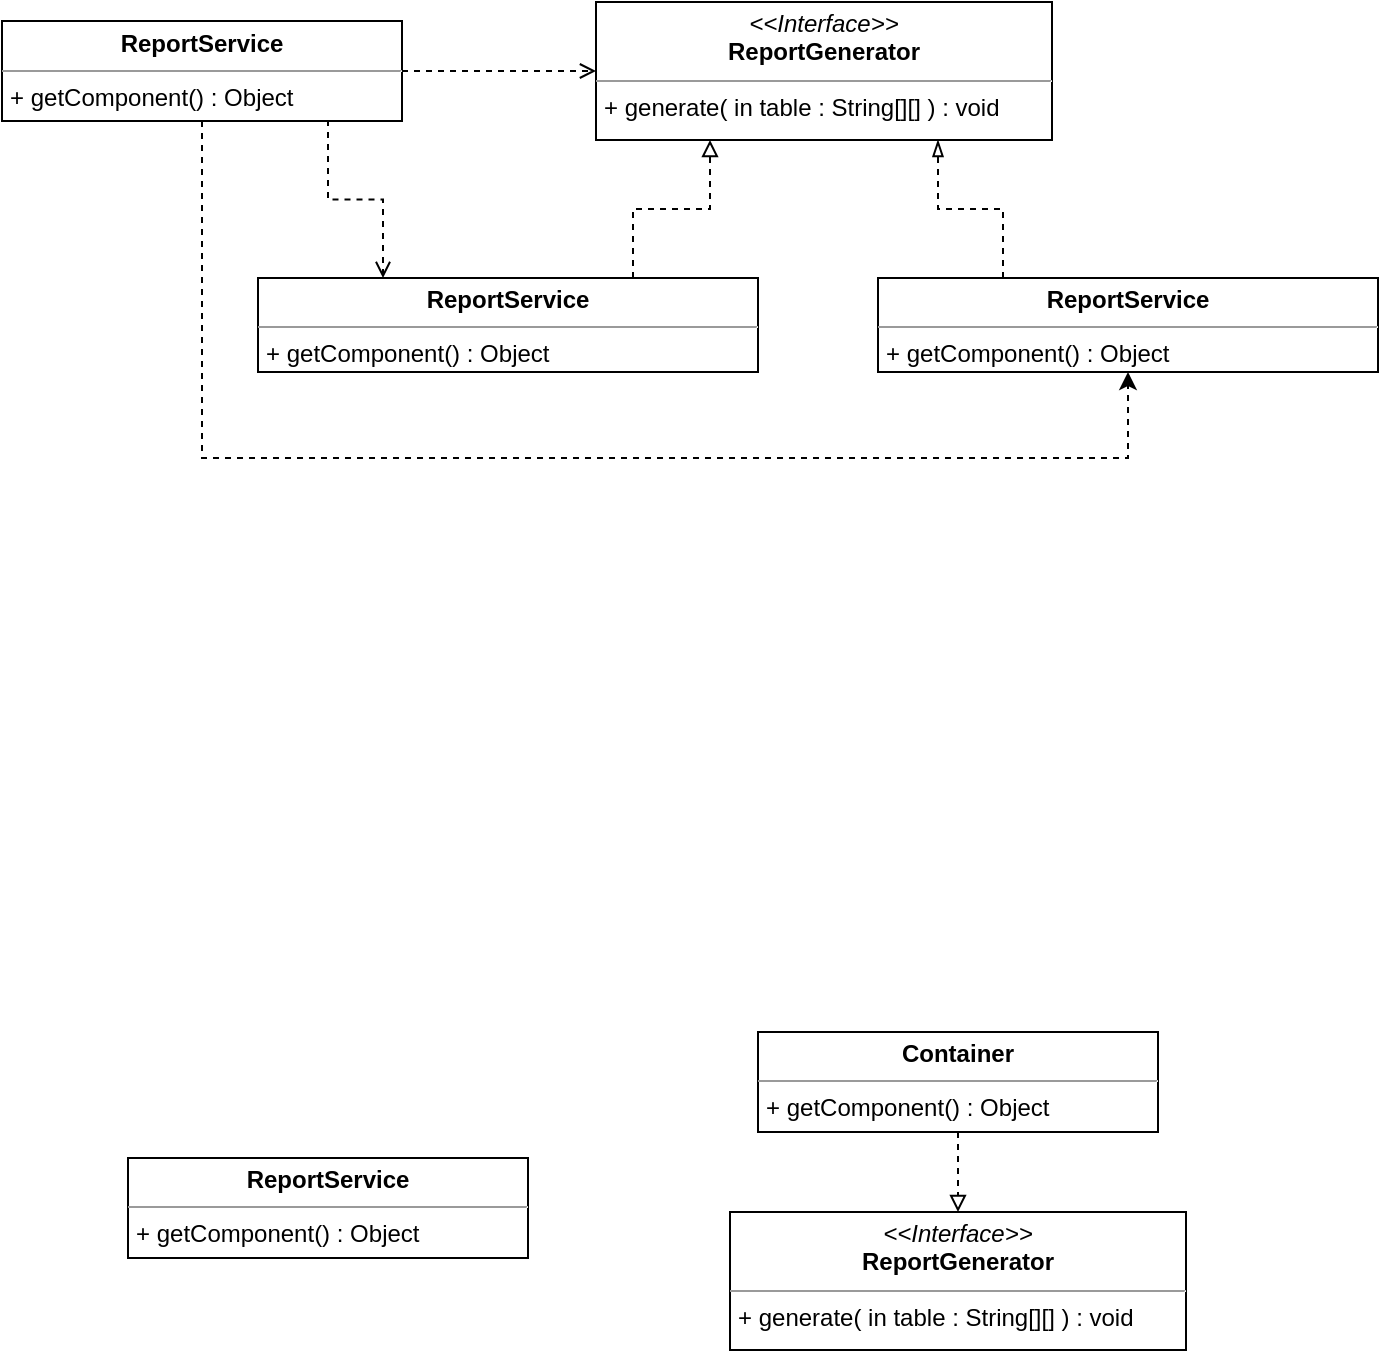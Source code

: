 <mxfile version="13.6.6" type="github">
  <diagram id="LcY1_hLD7llHcdi6jEFA" name="Page-1">
    <mxGraphModel dx="2526" dy="860" grid="0" gridSize="10" guides="1" tooltips="1" connect="1" arrows="1" fold="1" page="1" pageScale="1" pageWidth="1200" pageHeight="1920" math="0" shadow="0">
      <root>
        <mxCell id="0" />
        <mxCell id="1" parent="0" />
        <mxCell id="SkDfyy8NnxYRXnI7AFOf-26" style="edgeStyle=orthogonalEdgeStyle;rounded=0;orthogonalLoop=1;jettySize=auto;html=1;exitX=0.5;exitY=1;exitDx=0;exitDy=0;entryX=0.5;entryY=0;entryDx=0;entryDy=0;dashed=1;endArrow=block;endFill=0;" parent="1" source="SkDfyy8NnxYRXnI7AFOf-24" target="SkDfyy8NnxYRXnI7AFOf-25" edge="1">
          <mxGeometry relative="1" as="geometry" />
        </mxCell>
        <mxCell id="SkDfyy8NnxYRXnI7AFOf-24" value="&lt;p style=&quot;margin: 0px ; margin-top: 4px ; text-align: center&quot;&gt;&lt;span style=&quot;font-weight: 700&quot;&gt;Container&lt;/span&gt;&lt;br&gt;&lt;/p&gt;&lt;hr size=&quot;1&quot;&gt;&lt;p style=&quot;margin: 0px ; margin-left: 4px&quot;&gt;+ getComponent() : Object&lt;br&gt;&lt;/p&gt;" style="verticalAlign=top;align=left;overflow=fill;fontSize=12;fontFamily=Helvetica;html=1;" parent="1" vertex="1">
          <mxGeometry x="610" y="667" width="200" height="50" as="geometry" />
        </mxCell>
        <mxCell id="SkDfyy8NnxYRXnI7AFOf-25" value="&lt;p style=&quot;margin: 0px ; margin-top: 4px ; text-align: center&quot;&gt;&lt;i&gt;&amp;lt;&amp;lt;Interface&amp;gt;&amp;gt;&lt;/i&gt;&lt;br&gt;&lt;b&gt;ReportGenerator&lt;/b&gt;&lt;/p&gt;&lt;hr size=&quot;1&quot;&gt;&lt;p style=&quot;margin: 0px ; margin-left: 4px&quot;&gt;+ generate( in table : String[][] ) : void&lt;br&gt;&lt;/p&gt;" style="verticalAlign=top;align=left;overflow=fill;fontSize=12;fontFamily=Helvetica;html=1;" parent="1" vertex="1">
          <mxGeometry x="596" y="757" width="228" height="69" as="geometry" />
        </mxCell>
        <mxCell id="SkDfyy8NnxYRXnI7AFOf-28" value="&lt;p style=&quot;margin: 0px ; margin-top: 4px ; text-align: center&quot;&gt;&lt;b&gt;ReportService&lt;/b&gt;&lt;/p&gt;&lt;hr size=&quot;1&quot;&gt;&lt;p style=&quot;margin: 0px ; margin-left: 4px&quot;&gt;+ getComponent() : Object&lt;br&gt;&lt;/p&gt;" style="verticalAlign=top;align=left;overflow=fill;fontSize=12;fontFamily=Helvetica;html=1;" parent="1" vertex="1">
          <mxGeometry x="295" y="730" width="200" height="50" as="geometry" />
        </mxCell>
        <mxCell id="ZgpA9MCTI-UAVIsFCGOP-3" value="&lt;p style=&quot;margin: 0px ; margin-top: 4px ; text-align: center&quot;&gt;&lt;i&gt;&amp;lt;&amp;lt;Interface&amp;gt;&amp;gt;&lt;/i&gt;&lt;br&gt;&lt;b&gt;ReportGenerator&lt;/b&gt;&lt;/p&gt;&lt;hr size=&quot;1&quot;&gt;&lt;p style=&quot;margin: 0px ; margin-left: 4px&quot;&gt;+ generate( in table : String[][] ) : void&lt;br&gt;&lt;/p&gt;" style="verticalAlign=top;align=left;overflow=fill;fontSize=12;fontFamily=Helvetica;html=1;" vertex="1" parent="1">
          <mxGeometry x="529" y="152" width="228" height="69" as="geometry" />
        </mxCell>
        <mxCell id="ZgpA9MCTI-UAVIsFCGOP-9" style="edgeStyle=orthogonalEdgeStyle;rounded=0;orthogonalLoop=1;jettySize=auto;html=1;endArrow=open;endFill=0;exitX=0.815;exitY=0.99;exitDx=0;exitDy=0;exitPerimeter=0;entryX=0.25;entryY=0;entryDx=0;entryDy=0;dashed=1;" edge="1" parent="1" source="ZgpA9MCTI-UAVIsFCGOP-4" target="ZgpA9MCTI-UAVIsFCGOP-8">
          <mxGeometry relative="1" as="geometry">
            <mxPoint x="389" y="209" as="sourcePoint" />
            <mxPoint x="389" y="285" as="targetPoint" />
          </mxGeometry>
        </mxCell>
        <mxCell id="ZgpA9MCTI-UAVIsFCGOP-13" style="edgeStyle=orthogonalEdgeStyle;rounded=0;orthogonalLoop=1;jettySize=auto;html=1;exitX=0.5;exitY=1;exitDx=0;exitDy=0;entryX=0.5;entryY=1;entryDx=0;entryDy=0;dashed=1;endArrow=classic;endFill=1;" edge="1" parent="1" source="ZgpA9MCTI-UAVIsFCGOP-4" target="ZgpA9MCTI-UAVIsFCGOP-10">
          <mxGeometry relative="1" as="geometry">
            <Array as="points">
              <mxPoint x="332" y="380" />
              <mxPoint x="795" y="380" />
            </Array>
          </mxGeometry>
        </mxCell>
        <mxCell id="ZgpA9MCTI-UAVIsFCGOP-4" value="&lt;p style=&quot;margin: 0px ; margin-top: 4px ; text-align: center&quot;&gt;&lt;b&gt;ReportService&lt;/b&gt;&lt;/p&gt;&lt;hr size=&quot;1&quot;&gt;&lt;p style=&quot;margin: 0px ; margin-left: 4px&quot;&gt;+ getComponent() : Object&lt;br&gt;&lt;/p&gt;" style="verticalAlign=top;align=left;overflow=fill;fontSize=12;fontFamily=Helvetica;html=1;" vertex="1" parent="1">
          <mxGeometry x="232" y="161.5" width="200" height="50" as="geometry" />
        </mxCell>
        <mxCell id="ZgpA9MCTI-UAVIsFCGOP-7" style="edgeStyle=orthogonalEdgeStyle;rounded=0;orthogonalLoop=1;jettySize=auto;html=1;exitX=1;exitY=0.5;exitDx=0;exitDy=0;dashed=1;endArrow=open;endFill=0;entryX=0;entryY=0.5;entryDx=0;entryDy=0;" edge="1" parent="1" source="ZgpA9MCTI-UAVIsFCGOP-4" target="ZgpA9MCTI-UAVIsFCGOP-3">
          <mxGeometry relative="1" as="geometry">
            <mxPoint x="657" y="488" as="sourcePoint" />
            <mxPoint x="852" y="350" as="targetPoint" />
          </mxGeometry>
        </mxCell>
        <mxCell id="ZgpA9MCTI-UAVIsFCGOP-11" style="edgeStyle=orthogonalEdgeStyle;rounded=0;orthogonalLoop=1;jettySize=auto;html=1;exitX=0.75;exitY=0;exitDx=0;exitDy=0;entryX=0.25;entryY=1;entryDx=0;entryDy=0;endArrow=block;endFill=0;dashed=1;" edge="1" parent="1" source="ZgpA9MCTI-UAVIsFCGOP-8" target="ZgpA9MCTI-UAVIsFCGOP-3">
          <mxGeometry relative="1" as="geometry" />
        </mxCell>
        <mxCell id="ZgpA9MCTI-UAVIsFCGOP-8" value="&lt;p style=&quot;margin: 0px ; margin-top: 4px ; text-align: center&quot;&gt;&lt;b&gt;ReportService&lt;/b&gt;&lt;/p&gt;&lt;hr size=&quot;1&quot;&gt;&lt;p style=&quot;margin: 0px ; margin-left: 4px&quot;&gt;+ getComponent() : Object&lt;br&gt;&lt;/p&gt;" style="verticalAlign=top;align=left;overflow=fill;fontSize=12;fontFamily=Helvetica;html=1;" vertex="1" parent="1">
          <mxGeometry x="360" y="290" width="250" height="47" as="geometry" />
        </mxCell>
        <mxCell id="ZgpA9MCTI-UAVIsFCGOP-12" style="edgeStyle=orthogonalEdgeStyle;rounded=0;orthogonalLoop=1;jettySize=auto;html=1;exitX=0.25;exitY=0;exitDx=0;exitDy=0;entryX=0.75;entryY=1;entryDx=0;entryDy=0;endArrow=blockThin;endFill=0;dashed=1;" edge="1" parent="1" source="ZgpA9MCTI-UAVIsFCGOP-10" target="ZgpA9MCTI-UAVIsFCGOP-3">
          <mxGeometry relative="1" as="geometry" />
        </mxCell>
        <mxCell id="ZgpA9MCTI-UAVIsFCGOP-10" value="&lt;p style=&quot;margin: 0px ; margin-top: 4px ; text-align: center&quot;&gt;&lt;b&gt;ReportService&lt;/b&gt;&lt;/p&gt;&lt;hr size=&quot;1&quot;&gt;&lt;p style=&quot;margin: 0px ; margin-left: 4px&quot;&gt;+ getComponent() : Object&lt;br&gt;&lt;/p&gt;" style="verticalAlign=top;align=left;overflow=fill;fontSize=12;fontFamily=Helvetica;html=1;" vertex="1" parent="1">
          <mxGeometry x="670" y="290" width="250" height="47" as="geometry" />
        </mxCell>
      </root>
    </mxGraphModel>
  </diagram>
</mxfile>
